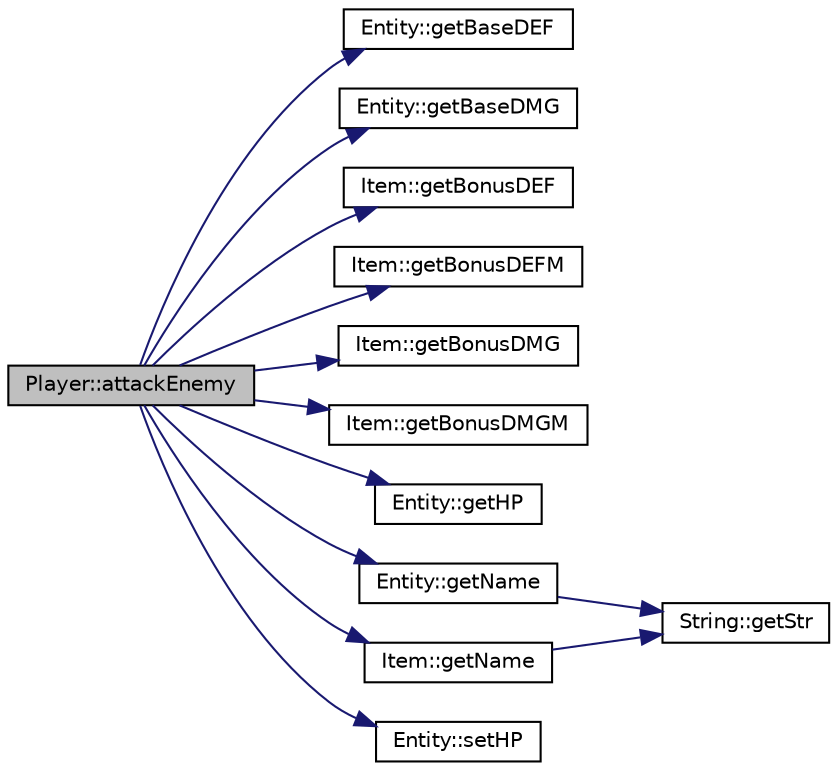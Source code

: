 digraph "Player::attackEnemy"
{
 // INTERACTIVE_SVG=YES
 // LATEX_PDF_SIZE
  edge [fontname="Helvetica",fontsize="10",labelfontname="Helvetica",labelfontsize="10"];
  node [fontname="Helvetica",fontsize="10",shape=record];
  rankdir="LR";
  Node1 [label="Player::attackEnemy",height=0.2,width=0.4,color="black", fillcolor="grey75", style="filled", fontcolor="black",tooltip="Attack an Enemy with a Weapon/Shield."];
  Node1 -> Node2 [color="midnightblue",fontsize="10",style="solid"];
  Node2 [label="Entity::getBaseDEF",height=0.2,width=0.4,color="black", fillcolor="white", style="filled",URL="$class_entity.html#a181a9ed8c2f4b8cbf2c1799808840b98",tooltip="Gets Entity's Base Defense."];
  Node1 -> Node3 [color="midnightblue",fontsize="10",style="solid"];
  Node3 [label="Entity::getBaseDMG",height=0.2,width=0.4,color="black", fillcolor="white", style="filled",URL="$class_entity.html#ae28f385cd28512190092c60f4ef03e4b",tooltip="Gets Entity's Base Damage."];
  Node1 -> Node4 [color="midnightblue",fontsize="10",style="solid"];
  Node4 [label="Item::getBonusDEF",height=0.2,width=0.4,color="black", fillcolor="white", style="filled",URL="$class_item.html#a3f52d268bd88e1d81c1b85c5c6e105e6",tooltip="Gets Additive Bonus Defense of Item."];
  Node1 -> Node5 [color="midnightblue",fontsize="10",style="solid"];
  Node5 [label="Item::getBonusDEFM",height=0.2,width=0.4,color="black", fillcolor="white", style="filled",URL="$class_item.html#a08c71af1bcade0be8bb4b64d8b1617d0",tooltip="Gets Multiplied Bonus Defense of Item."];
  Node1 -> Node6 [color="midnightblue",fontsize="10",style="solid"];
  Node6 [label="Item::getBonusDMG",height=0.2,width=0.4,color="black", fillcolor="white", style="filled",URL="$class_item.html#a9ed44cf1cdb50cbc39ed41d081337729",tooltip="Gets Additive Bonus Damage of Item."];
  Node1 -> Node7 [color="midnightblue",fontsize="10",style="solid"];
  Node7 [label="Item::getBonusDMGM",height=0.2,width=0.4,color="black", fillcolor="white", style="filled",URL="$class_item.html#a6931ae5d9be963413fd6e4d018eb2138",tooltip="Gets Multiplied Bonus Damage of Item."];
  Node1 -> Node8 [color="midnightblue",fontsize="10",style="solid"];
  Node8 [label="Entity::getHP",height=0.2,width=0.4,color="black", fillcolor="white", style="filled",URL="$class_entity.html#a2e1e28a69df4f3e85056fd00425373c1",tooltip="Gets Entity's HP."];
  Node1 -> Node9 [color="midnightblue",fontsize="10",style="solid"];
  Node9 [label="Entity::getName",height=0.2,width=0.4,color="black", fillcolor="white", style="filled",URL="$class_entity.html#a915cd93caa3a2730a58c74c404e0df6d",tooltip="Gets Entity's name."];
  Node9 -> Node10 [color="midnightblue",fontsize="10",style="solid"];
  Node10 [label="String::getStr",height=0.2,width=0.4,color="black", fillcolor="white", style="filled",URL="$class_string.html#a9bd764caa857cd20c6d9c720f737982b",tooltip="Return the content of the String."];
  Node1 -> Node11 [color="midnightblue",fontsize="10",style="solid"];
  Node11 [label="Item::getName",height=0.2,width=0.4,color="black", fillcolor="white", style="filled",URL="$class_item.html#a32fb1297deede82e47cf3f6409cdbf92",tooltip="Gets Name."];
  Node11 -> Node10 [color="midnightblue",fontsize="10",style="solid"];
  Node1 -> Node12 [color="midnightblue",fontsize="10",style="solid"];
  Node12 [label="Entity::setHP",height=0.2,width=0.4,color="black", fillcolor="white", style="filled",URL="$class_entity.html#a3b040bb229db233ad6ce5a62b129d3ef",tooltip="Sets Entity's HP."];
}
